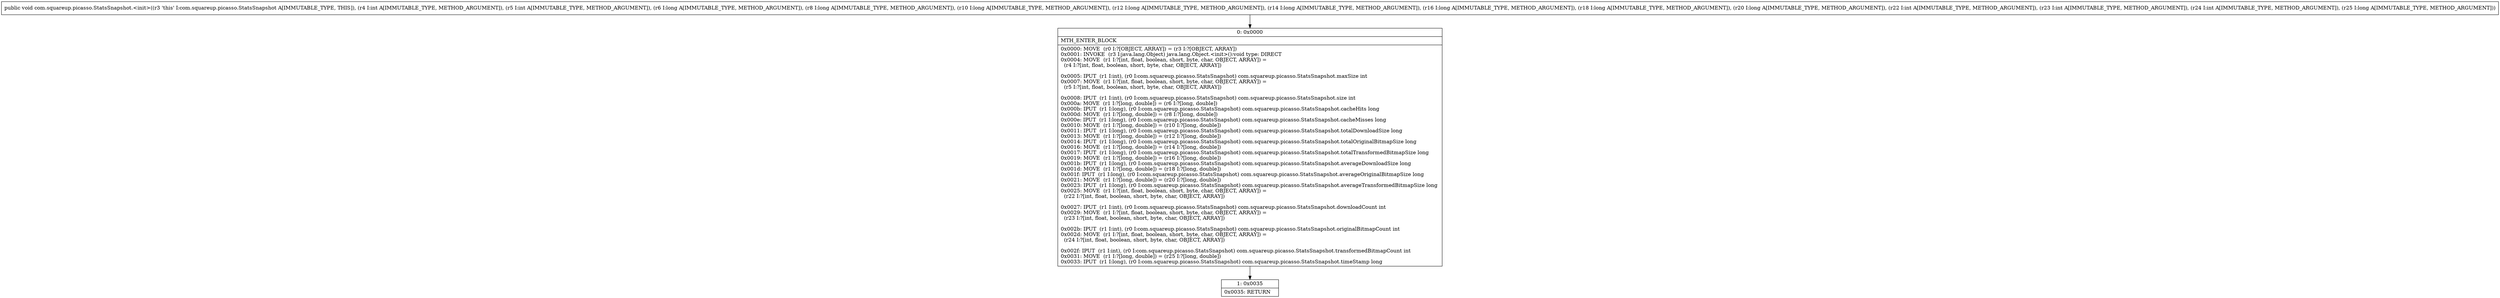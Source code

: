 digraph "CFG forcom.squareup.picasso.StatsSnapshot.\<init\>(IIJJJJJJJJIIIJ)V" {
Node_0 [shape=record,label="{0\:\ 0x0000|MTH_ENTER_BLOCK\l|0x0000: MOVE  (r0 I:?[OBJECT, ARRAY]) = (r3 I:?[OBJECT, ARRAY]) \l0x0001: INVOKE  (r3 I:java.lang.Object) java.lang.Object.\<init\>():void type: DIRECT \l0x0004: MOVE  (r1 I:?[int, float, boolean, short, byte, char, OBJECT, ARRAY]) = \l  (r4 I:?[int, float, boolean, short, byte, char, OBJECT, ARRAY])\l \l0x0005: IPUT  (r1 I:int), (r0 I:com.squareup.picasso.StatsSnapshot) com.squareup.picasso.StatsSnapshot.maxSize int \l0x0007: MOVE  (r1 I:?[int, float, boolean, short, byte, char, OBJECT, ARRAY]) = \l  (r5 I:?[int, float, boolean, short, byte, char, OBJECT, ARRAY])\l \l0x0008: IPUT  (r1 I:int), (r0 I:com.squareup.picasso.StatsSnapshot) com.squareup.picasso.StatsSnapshot.size int \l0x000a: MOVE  (r1 I:?[long, double]) = (r6 I:?[long, double]) \l0x000b: IPUT  (r1 I:long), (r0 I:com.squareup.picasso.StatsSnapshot) com.squareup.picasso.StatsSnapshot.cacheHits long \l0x000d: MOVE  (r1 I:?[long, double]) = (r8 I:?[long, double]) \l0x000e: IPUT  (r1 I:long), (r0 I:com.squareup.picasso.StatsSnapshot) com.squareup.picasso.StatsSnapshot.cacheMisses long \l0x0010: MOVE  (r1 I:?[long, double]) = (r10 I:?[long, double]) \l0x0011: IPUT  (r1 I:long), (r0 I:com.squareup.picasso.StatsSnapshot) com.squareup.picasso.StatsSnapshot.totalDownloadSize long \l0x0013: MOVE  (r1 I:?[long, double]) = (r12 I:?[long, double]) \l0x0014: IPUT  (r1 I:long), (r0 I:com.squareup.picasso.StatsSnapshot) com.squareup.picasso.StatsSnapshot.totalOriginalBitmapSize long \l0x0016: MOVE  (r1 I:?[long, double]) = (r14 I:?[long, double]) \l0x0017: IPUT  (r1 I:long), (r0 I:com.squareup.picasso.StatsSnapshot) com.squareup.picasso.StatsSnapshot.totalTransformedBitmapSize long \l0x0019: MOVE  (r1 I:?[long, double]) = (r16 I:?[long, double]) \l0x001b: IPUT  (r1 I:long), (r0 I:com.squareup.picasso.StatsSnapshot) com.squareup.picasso.StatsSnapshot.averageDownloadSize long \l0x001d: MOVE  (r1 I:?[long, double]) = (r18 I:?[long, double]) \l0x001f: IPUT  (r1 I:long), (r0 I:com.squareup.picasso.StatsSnapshot) com.squareup.picasso.StatsSnapshot.averageOriginalBitmapSize long \l0x0021: MOVE  (r1 I:?[long, double]) = (r20 I:?[long, double]) \l0x0023: IPUT  (r1 I:long), (r0 I:com.squareup.picasso.StatsSnapshot) com.squareup.picasso.StatsSnapshot.averageTransformedBitmapSize long \l0x0025: MOVE  (r1 I:?[int, float, boolean, short, byte, char, OBJECT, ARRAY]) = \l  (r22 I:?[int, float, boolean, short, byte, char, OBJECT, ARRAY])\l \l0x0027: IPUT  (r1 I:int), (r0 I:com.squareup.picasso.StatsSnapshot) com.squareup.picasso.StatsSnapshot.downloadCount int \l0x0029: MOVE  (r1 I:?[int, float, boolean, short, byte, char, OBJECT, ARRAY]) = \l  (r23 I:?[int, float, boolean, short, byte, char, OBJECT, ARRAY])\l \l0x002b: IPUT  (r1 I:int), (r0 I:com.squareup.picasso.StatsSnapshot) com.squareup.picasso.StatsSnapshot.originalBitmapCount int \l0x002d: MOVE  (r1 I:?[int, float, boolean, short, byte, char, OBJECT, ARRAY]) = \l  (r24 I:?[int, float, boolean, short, byte, char, OBJECT, ARRAY])\l \l0x002f: IPUT  (r1 I:int), (r0 I:com.squareup.picasso.StatsSnapshot) com.squareup.picasso.StatsSnapshot.transformedBitmapCount int \l0x0031: MOVE  (r1 I:?[long, double]) = (r25 I:?[long, double]) \l0x0033: IPUT  (r1 I:long), (r0 I:com.squareup.picasso.StatsSnapshot) com.squareup.picasso.StatsSnapshot.timeStamp long \l}"];
Node_1 [shape=record,label="{1\:\ 0x0035|0x0035: RETURN   \l}"];
MethodNode[shape=record,label="{public void com.squareup.picasso.StatsSnapshot.\<init\>((r3 'this' I:com.squareup.picasso.StatsSnapshot A[IMMUTABLE_TYPE, THIS]), (r4 I:int A[IMMUTABLE_TYPE, METHOD_ARGUMENT]), (r5 I:int A[IMMUTABLE_TYPE, METHOD_ARGUMENT]), (r6 I:long A[IMMUTABLE_TYPE, METHOD_ARGUMENT]), (r8 I:long A[IMMUTABLE_TYPE, METHOD_ARGUMENT]), (r10 I:long A[IMMUTABLE_TYPE, METHOD_ARGUMENT]), (r12 I:long A[IMMUTABLE_TYPE, METHOD_ARGUMENT]), (r14 I:long A[IMMUTABLE_TYPE, METHOD_ARGUMENT]), (r16 I:long A[IMMUTABLE_TYPE, METHOD_ARGUMENT]), (r18 I:long A[IMMUTABLE_TYPE, METHOD_ARGUMENT]), (r20 I:long A[IMMUTABLE_TYPE, METHOD_ARGUMENT]), (r22 I:int A[IMMUTABLE_TYPE, METHOD_ARGUMENT]), (r23 I:int A[IMMUTABLE_TYPE, METHOD_ARGUMENT]), (r24 I:int A[IMMUTABLE_TYPE, METHOD_ARGUMENT]), (r25 I:long A[IMMUTABLE_TYPE, METHOD_ARGUMENT])) }"];
MethodNode -> Node_0;
Node_0 -> Node_1;
}

